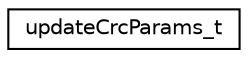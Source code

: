 digraph "Graphical Class Hierarchy"
{
 // LATEX_PDF_SIZE
  edge [fontname="Helvetica",fontsize="10",labelfontname="Helvetica",labelfontsize="10"];
  node [fontname="Helvetica",fontsize="10",shape=record];
  rankdir="LR";
  Node0 [label="updateCrcParams_t",height=0.2,width=0.4,color="black", fillcolor="white", style="filled",URL="$structupdateCrcParams__t.html",tooltip=" "];
}
